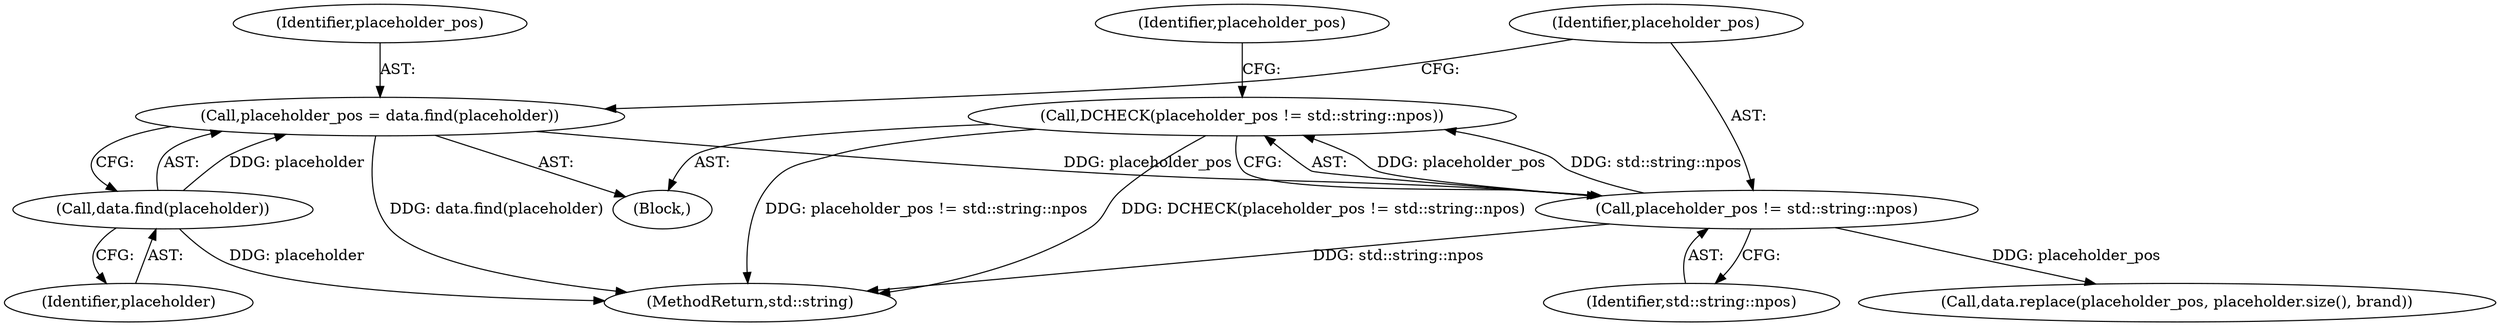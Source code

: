 digraph "1_Chrome_7c5aa07be11cd63d953fbe66370c5869a52170bf@del" {
"1000113" [label="(Call,DCHECK(placeholder_pos != std::string::npos))"];
"1000114" [label="(Call,placeholder_pos != std::string::npos)"];
"1000109" [label="(Call,placeholder_pos = data.find(placeholder))"];
"1000111" [label="(Call,data.find(placeholder))"];
"1000117" [label="(Call,data.replace(placeholder_pos, placeholder.size(), brand))"];
"1000112" [label="(Identifier,placeholder)"];
"1000110" [label="(Identifier,placeholder_pos)"];
"1000114" [label="(Call,placeholder_pos != std::string::npos)"];
"1000123" [label="(MethodReturn,std::string)"];
"1000102" [label="(Block,)"];
"1000111" [label="(Call,data.find(placeholder))"];
"1000115" [label="(Identifier,placeholder_pos)"];
"1000118" [label="(Identifier,placeholder_pos)"];
"1000109" [label="(Call,placeholder_pos = data.find(placeholder))"];
"1000116" [label="(Identifier,std::string::npos)"];
"1000113" [label="(Call,DCHECK(placeholder_pos != std::string::npos))"];
"1000113" -> "1000102"  [label="AST: "];
"1000113" -> "1000114"  [label="CFG: "];
"1000114" -> "1000113"  [label="AST: "];
"1000118" -> "1000113"  [label="CFG: "];
"1000113" -> "1000123"  [label="DDG: placeholder_pos != std::string::npos"];
"1000113" -> "1000123"  [label="DDG: DCHECK(placeholder_pos != std::string::npos)"];
"1000114" -> "1000113"  [label="DDG: placeholder_pos"];
"1000114" -> "1000113"  [label="DDG: std::string::npos"];
"1000114" -> "1000116"  [label="CFG: "];
"1000115" -> "1000114"  [label="AST: "];
"1000116" -> "1000114"  [label="AST: "];
"1000114" -> "1000123"  [label="DDG: std::string::npos"];
"1000109" -> "1000114"  [label="DDG: placeholder_pos"];
"1000114" -> "1000117"  [label="DDG: placeholder_pos"];
"1000109" -> "1000102"  [label="AST: "];
"1000109" -> "1000111"  [label="CFG: "];
"1000110" -> "1000109"  [label="AST: "];
"1000111" -> "1000109"  [label="AST: "];
"1000115" -> "1000109"  [label="CFG: "];
"1000109" -> "1000123"  [label="DDG: data.find(placeholder)"];
"1000111" -> "1000109"  [label="DDG: placeholder"];
"1000111" -> "1000112"  [label="CFG: "];
"1000112" -> "1000111"  [label="AST: "];
"1000111" -> "1000123"  [label="DDG: placeholder"];
}
